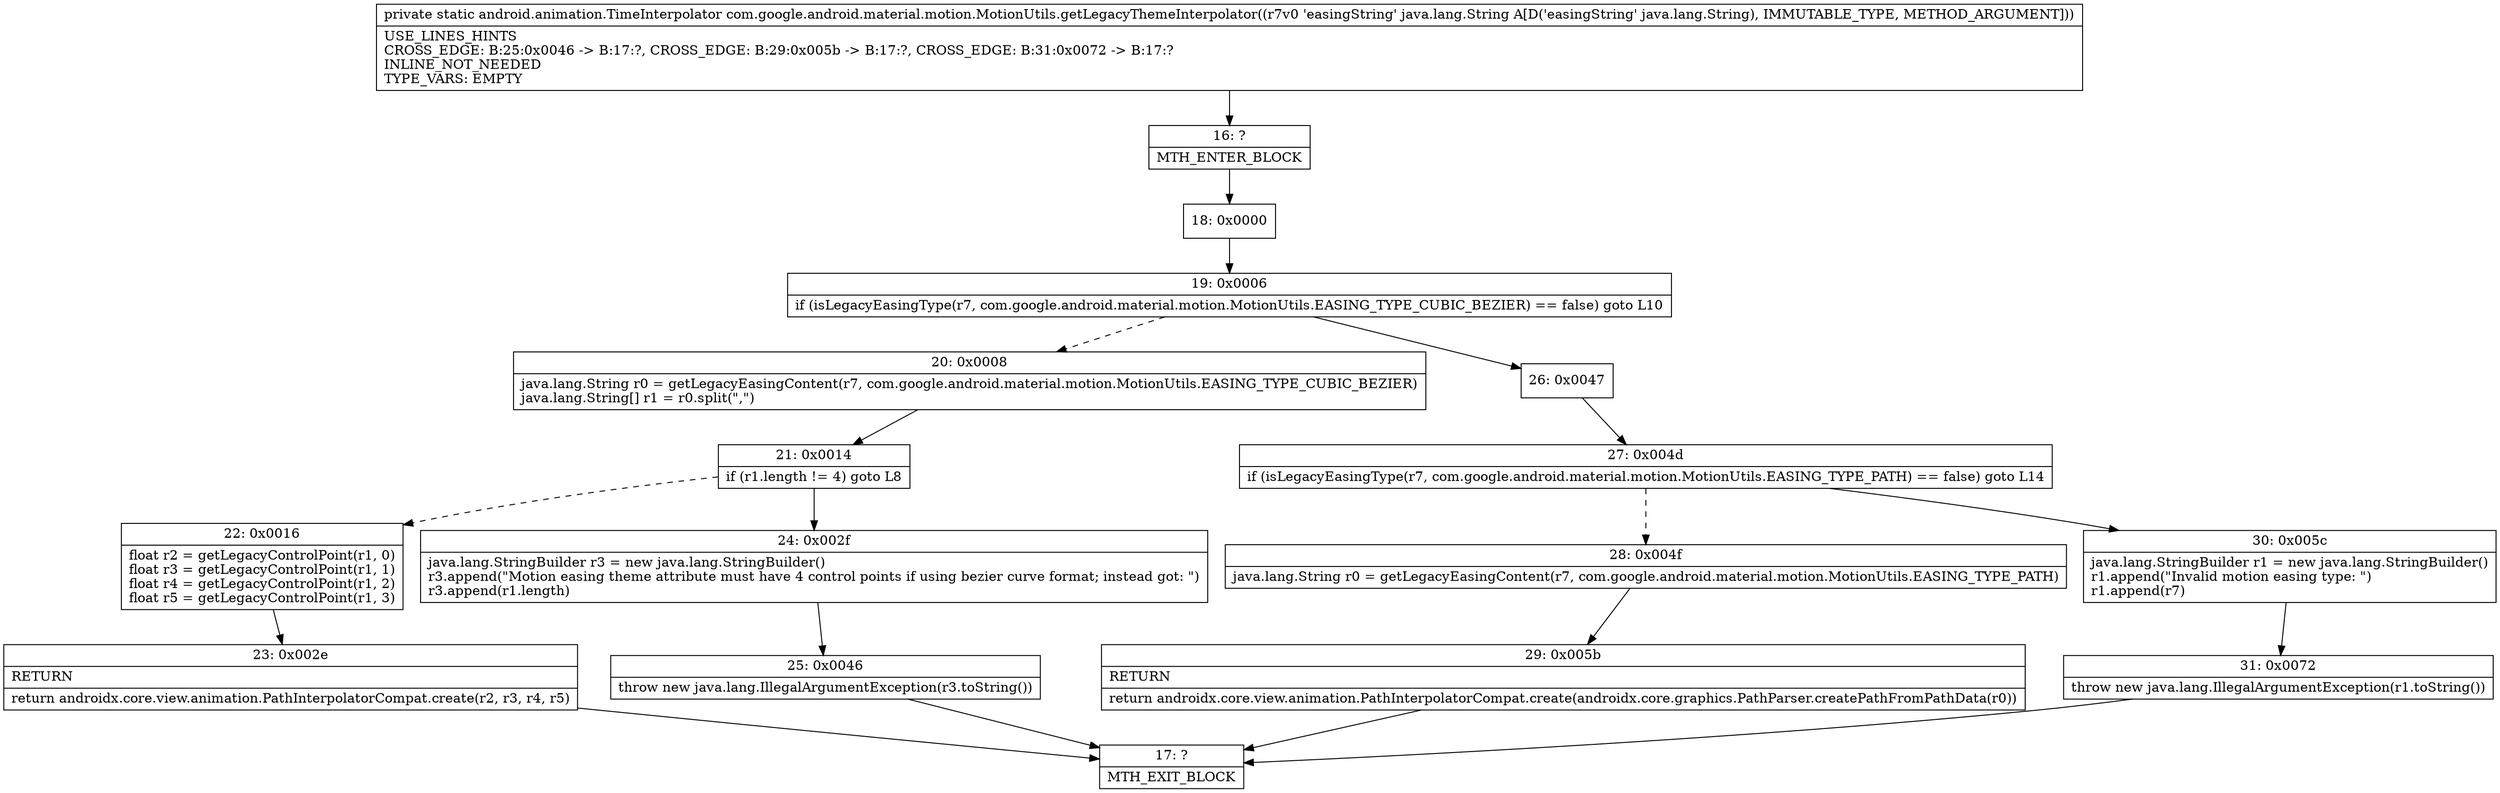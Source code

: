 digraph "CFG forcom.google.android.material.motion.MotionUtils.getLegacyThemeInterpolator(Ljava\/lang\/String;)Landroid\/animation\/TimeInterpolator;" {
Node_16 [shape=record,label="{16\:\ ?|MTH_ENTER_BLOCK\l}"];
Node_18 [shape=record,label="{18\:\ 0x0000}"];
Node_19 [shape=record,label="{19\:\ 0x0006|if (isLegacyEasingType(r7, com.google.android.material.motion.MotionUtils.EASING_TYPE_CUBIC_BEZIER) == false) goto L10\l}"];
Node_20 [shape=record,label="{20\:\ 0x0008|java.lang.String r0 = getLegacyEasingContent(r7, com.google.android.material.motion.MotionUtils.EASING_TYPE_CUBIC_BEZIER)\ljava.lang.String[] r1 = r0.split(\",\")\l}"];
Node_21 [shape=record,label="{21\:\ 0x0014|if (r1.length != 4) goto L8\l}"];
Node_22 [shape=record,label="{22\:\ 0x0016|float r2 = getLegacyControlPoint(r1, 0)\lfloat r3 = getLegacyControlPoint(r1, 1)\lfloat r4 = getLegacyControlPoint(r1, 2)\lfloat r5 = getLegacyControlPoint(r1, 3)\l}"];
Node_23 [shape=record,label="{23\:\ 0x002e|RETURN\l|return androidx.core.view.animation.PathInterpolatorCompat.create(r2, r3, r4, r5)\l}"];
Node_17 [shape=record,label="{17\:\ ?|MTH_EXIT_BLOCK\l}"];
Node_24 [shape=record,label="{24\:\ 0x002f|java.lang.StringBuilder r3 = new java.lang.StringBuilder()\lr3.append(\"Motion easing theme attribute must have 4 control points if using bezier curve format; instead got: \")\lr3.append(r1.length)\l}"];
Node_25 [shape=record,label="{25\:\ 0x0046|throw new java.lang.IllegalArgumentException(r3.toString())\l}"];
Node_26 [shape=record,label="{26\:\ 0x0047}"];
Node_27 [shape=record,label="{27\:\ 0x004d|if (isLegacyEasingType(r7, com.google.android.material.motion.MotionUtils.EASING_TYPE_PATH) == false) goto L14\l}"];
Node_28 [shape=record,label="{28\:\ 0x004f|java.lang.String r0 = getLegacyEasingContent(r7, com.google.android.material.motion.MotionUtils.EASING_TYPE_PATH)\l}"];
Node_29 [shape=record,label="{29\:\ 0x005b|RETURN\l|return androidx.core.view.animation.PathInterpolatorCompat.create(androidx.core.graphics.PathParser.createPathFromPathData(r0))\l}"];
Node_30 [shape=record,label="{30\:\ 0x005c|java.lang.StringBuilder r1 = new java.lang.StringBuilder()\lr1.append(\"Invalid motion easing type: \")\lr1.append(r7)\l}"];
Node_31 [shape=record,label="{31\:\ 0x0072|throw new java.lang.IllegalArgumentException(r1.toString())\l}"];
MethodNode[shape=record,label="{private static android.animation.TimeInterpolator com.google.android.material.motion.MotionUtils.getLegacyThemeInterpolator((r7v0 'easingString' java.lang.String A[D('easingString' java.lang.String), IMMUTABLE_TYPE, METHOD_ARGUMENT]))  | USE_LINES_HINTS\lCROSS_EDGE: B:25:0x0046 \-\> B:17:?, CROSS_EDGE: B:29:0x005b \-\> B:17:?, CROSS_EDGE: B:31:0x0072 \-\> B:17:?\lINLINE_NOT_NEEDED\lTYPE_VARS: EMPTY\l}"];
MethodNode -> Node_16;Node_16 -> Node_18;
Node_18 -> Node_19;
Node_19 -> Node_20[style=dashed];
Node_19 -> Node_26;
Node_20 -> Node_21;
Node_21 -> Node_22[style=dashed];
Node_21 -> Node_24;
Node_22 -> Node_23;
Node_23 -> Node_17;
Node_24 -> Node_25;
Node_25 -> Node_17;
Node_26 -> Node_27;
Node_27 -> Node_28[style=dashed];
Node_27 -> Node_30;
Node_28 -> Node_29;
Node_29 -> Node_17;
Node_30 -> Node_31;
Node_31 -> Node_17;
}

